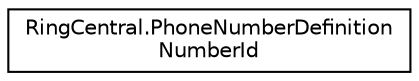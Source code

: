 digraph "Graphical Class Hierarchy"
{
 // LATEX_PDF_SIZE
  edge [fontname="Helvetica",fontsize="10",labelfontname="Helvetica",labelfontsize="10"];
  node [fontname="Helvetica",fontsize="10",shape=record];
  rankdir="LR";
  Node0 [label="RingCentral.PhoneNumberDefinition\lNumberId",height=0.2,width=0.4,color="black", fillcolor="white", style="filled",URL="$classRingCentral_1_1PhoneNumberDefinitionNumberId.html",tooltip="To be used to assign a number by ID"];
}
